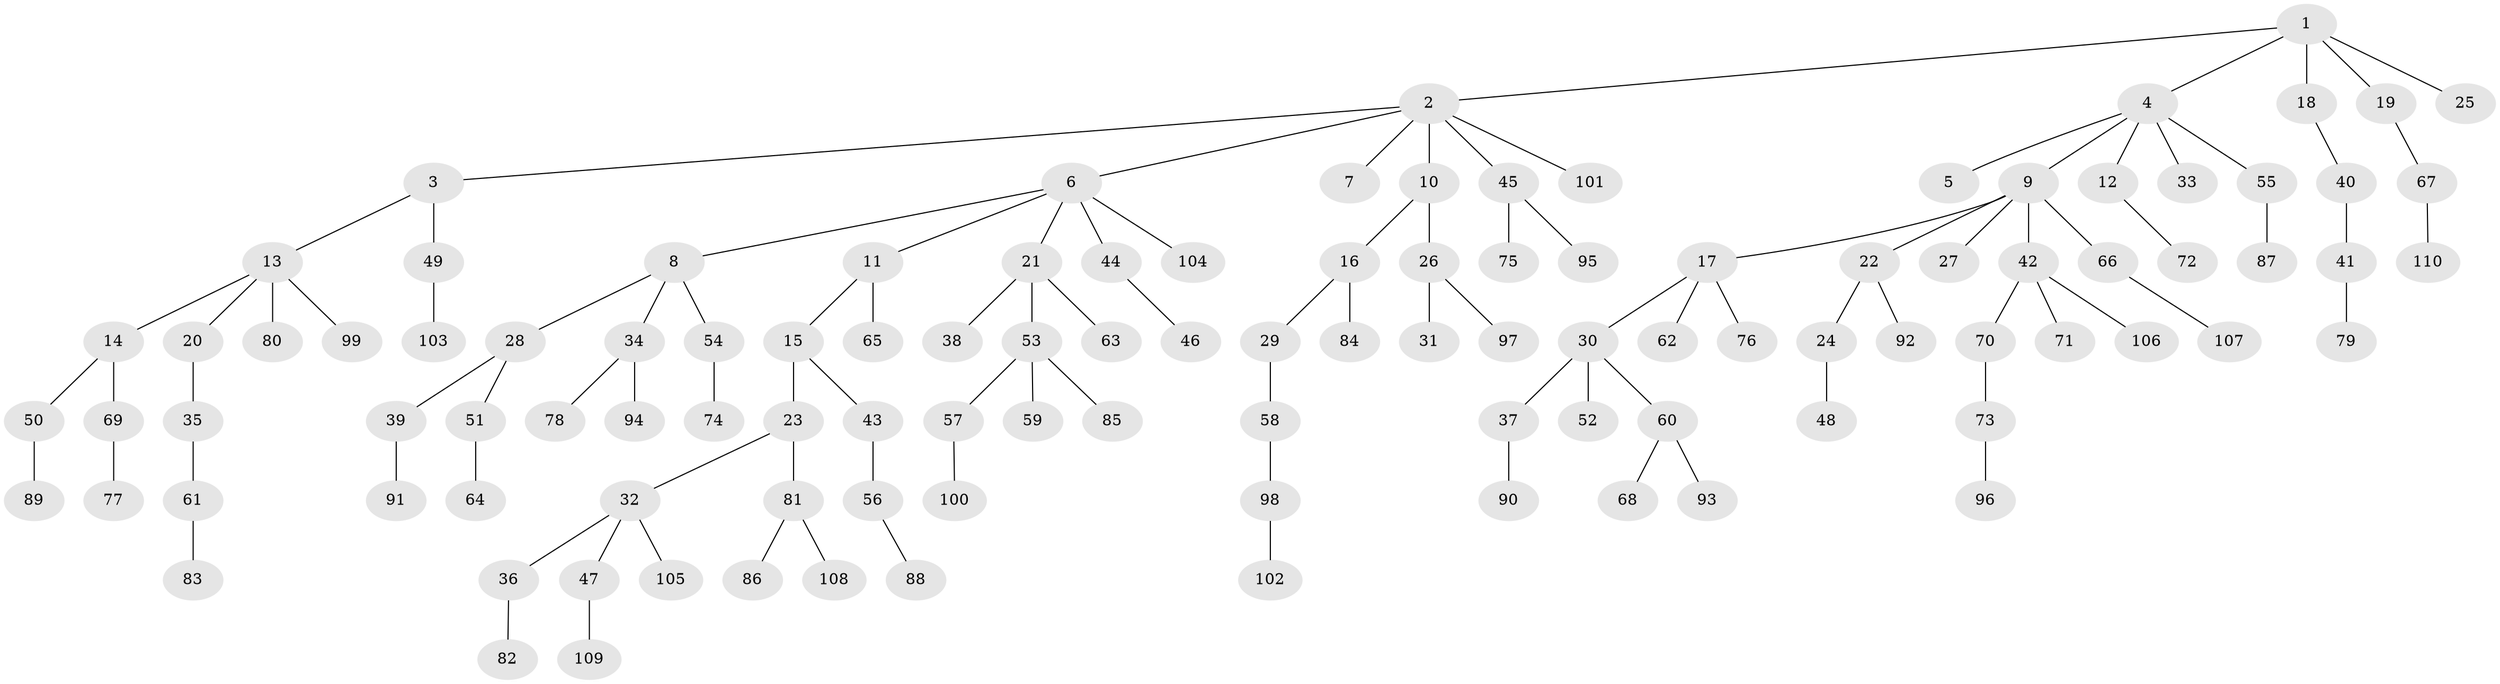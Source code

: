// Generated by graph-tools (version 1.1) at 2025/26/03/09/25 03:26:30]
// undirected, 110 vertices, 109 edges
graph export_dot {
graph [start="1"]
  node [color=gray90,style=filled];
  1;
  2;
  3;
  4;
  5;
  6;
  7;
  8;
  9;
  10;
  11;
  12;
  13;
  14;
  15;
  16;
  17;
  18;
  19;
  20;
  21;
  22;
  23;
  24;
  25;
  26;
  27;
  28;
  29;
  30;
  31;
  32;
  33;
  34;
  35;
  36;
  37;
  38;
  39;
  40;
  41;
  42;
  43;
  44;
  45;
  46;
  47;
  48;
  49;
  50;
  51;
  52;
  53;
  54;
  55;
  56;
  57;
  58;
  59;
  60;
  61;
  62;
  63;
  64;
  65;
  66;
  67;
  68;
  69;
  70;
  71;
  72;
  73;
  74;
  75;
  76;
  77;
  78;
  79;
  80;
  81;
  82;
  83;
  84;
  85;
  86;
  87;
  88;
  89;
  90;
  91;
  92;
  93;
  94;
  95;
  96;
  97;
  98;
  99;
  100;
  101;
  102;
  103;
  104;
  105;
  106;
  107;
  108;
  109;
  110;
  1 -- 2;
  1 -- 4;
  1 -- 18;
  1 -- 19;
  1 -- 25;
  2 -- 3;
  2 -- 6;
  2 -- 7;
  2 -- 10;
  2 -- 45;
  2 -- 101;
  3 -- 13;
  3 -- 49;
  4 -- 5;
  4 -- 9;
  4 -- 12;
  4 -- 33;
  4 -- 55;
  6 -- 8;
  6 -- 11;
  6 -- 21;
  6 -- 44;
  6 -- 104;
  8 -- 28;
  8 -- 34;
  8 -- 54;
  9 -- 17;
  9 -- 22;
  9 -- 27;
  9 -- 42;
  9 -- 66;
  10 -- 16;
  10 -- 26;
  11 -- 15;
  11 -- 65;
  12 -- 72;
  13 -- 14;
  13 -- 20;
  13 -- 80;
  13 -- 99;
  14 -- 50;
  14 -- 69;
  15 -- 23;
  15 -- 43;
  16 -- 29;
  16 -- 84;
  17 -- 30;
  17 -- 62;
  17 -- 76;
  18 -- 40;
  19 -- 67;
  20 -- 35;
  21 -- 38;
  21 -- 53;
  21 -- 63;
  22 -- 24;
  22 -- 92;
  23 -- 32;
  23 -- 81;
  24 -- 48;
  26 -- 31;
  26 -- 97;
  28 -- 39;
  28 -- 51;
  29 -- 58;
  30 -- 37;
  30 -- 52;
  30 -- 60;
  32 -- 36;
  32 -- 47;
  32 -- 105;
  34 -- 78;
  34 -- 94;
  35 -- 61;
  36 -- 82;
  37 -- 90;
  39 -- 91;
  40 -- 41;
  41 -- 79;
  42 -- 70;
  42 -- 71;
  42 -- 106;
  43 -- 56;
  44 -- 46;
  45 -- 75;
  45 -- 95;
  47 -- 109;
  49 -- 103;
  50 -- 89;
  51 -- 64;
  53 -- 57;
  53 -- 59;
  53 -- 85;
  54 -- 74;
  55 -- 87;
  56 -- 88;
  57 -- 100;
  58 -- 98;
  60 -- 68;
  60 -- 93;
  61 -- 83;
  66 -- 107;
  67 -- 110;
  69 -- 77;
  70 -- 73;
  73 -- 96;
  81 -- 86;
  81 -- 108;
  98 -- 102;
}
